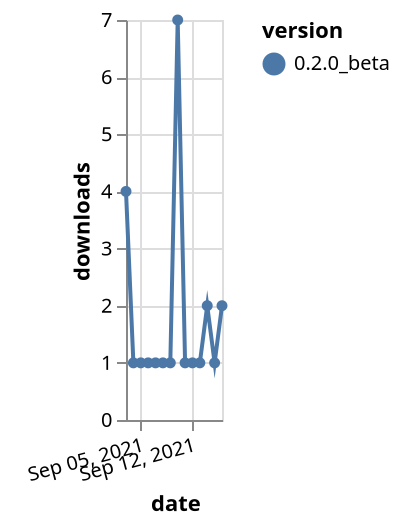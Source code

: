 {"$schema": "https://vega.github.io/schema/vega-lite/v5.json", "description": "A simple bar chart with embedded data.", "data": {"values": [{"date": "2021-09-03", "total": 434, "delta": 4, "version": "0.2.0_beta"}, {"date": "2021-09-04", "total": 435, "delta": 1, "version": "0.2.0_beta"}, {"date": "2021-09-05", "total": 436, "delta": 1, "version": "0.2.0_beta"}, {"date": "2021-09-06", "total": 437, "delta": 1, "version": "0.2.0_beta"}, {"date": "2021-09-07", "total": 438, "delta": 1, "version": "0.2.0_beta"}, {"date": "2021-09-08", "total": 439, "delta": 1, "version": "0.2.0_beta"}, {"date": "2021-09-09", "total": 440, "delta": 1, "version": "0.2.0_beta"}, {"date": "2021-09-10", "total": 447, "delta": 7, "version": "0.2.0_beta"}, {"date": "2021-09-11", "total": 448, "delta": 1, "version": "0.2.0_beta"}, {"date": "2021-09-12", "total": 449, "delta": 1, "version": "0.2.0_beta"}, {"date": "2021-09-13", "total": 450, "delta": 1, "version": "0.2.0_beta"}, {"date": "2021-09-14", "total": 452, "delta": 2, "version": "0.2.0_beta"}, {"date": "2021-09-15", "total": 453, "delta": 1, "version": "0.2.0_beta"}, {"date": "2021-09-16", "total": 455, "delta": 2, "version": "0.2.0_beta"}]}, "width": "container", "mark": {"type": "line", "point": {"filled": true}}, "encoding": {"x": {"field": "date", "type": "temporal", "timeUnit": "yearmonthdate", "title": "date", "axis": {"labelAngle": -15}}, "y": {"field": "delta", "type": "quantitative", "title": "downloads"}, "color": {"field": "version", "type": "nominal"}, "tooltip": {"field": "delta"}}}